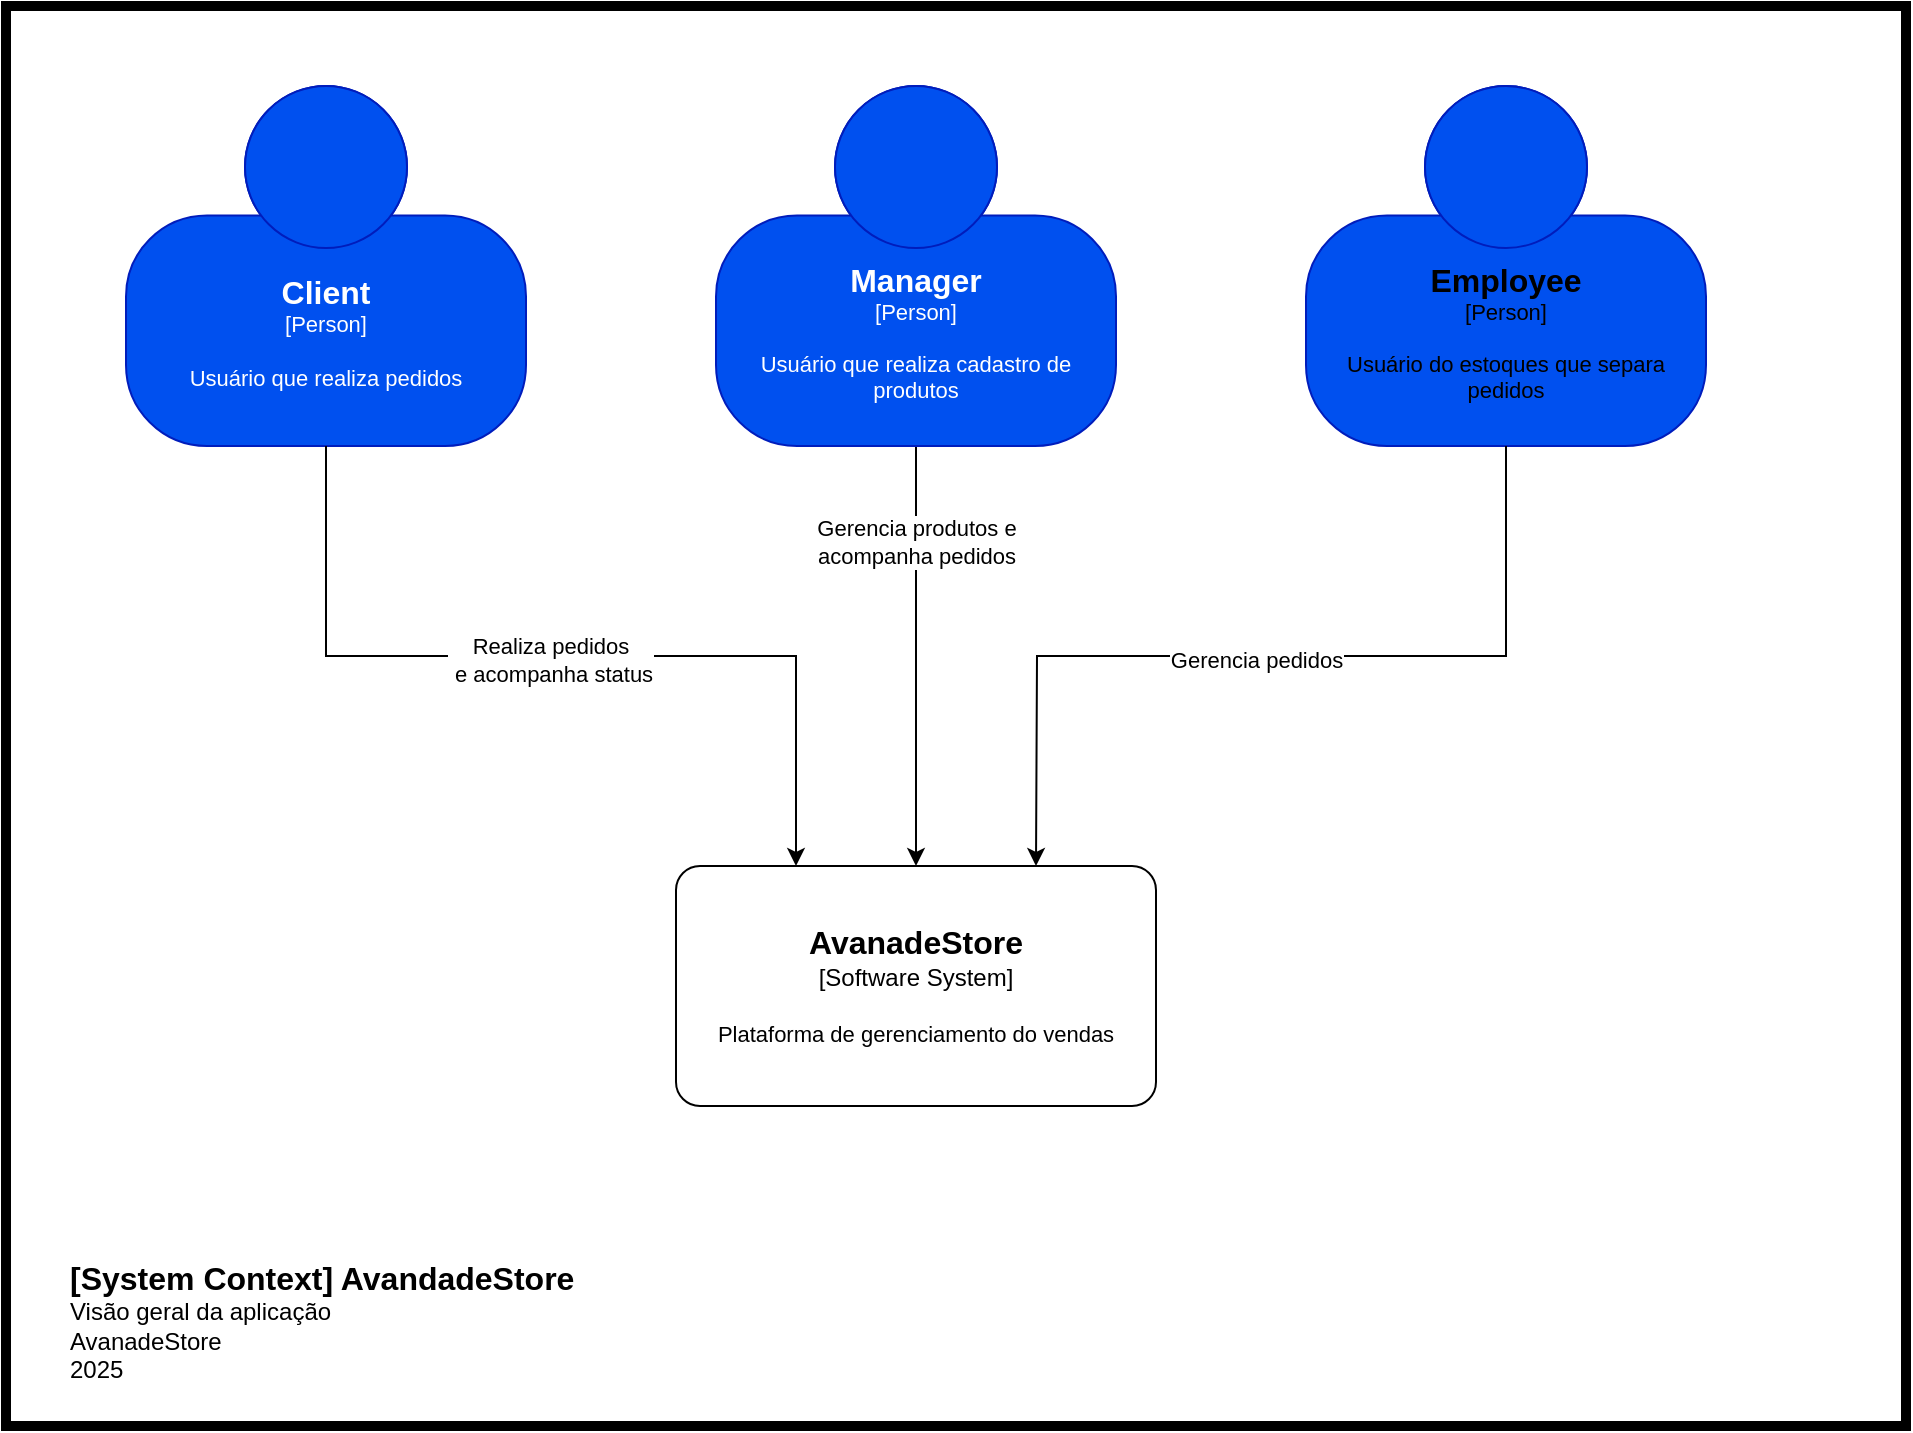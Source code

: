 <mxfile pages="4">
    <diagram id="iB8F_L2St-KWOF9tc5YS" name="System Context">
        <mxGraphModel dx="676" dy="538" grid="1" gridSize="10" guides="1" tooltips="1" connect="1" arrows="1" fold="1" page="1" pageScale="1" pageWidth="827" pageHeight="1169" math="0" shadow="0">
            <root>
                <mxCell id="0"/>
                <mxCell id="1" parent="0"/>
                <mxCell id="apG_zi67EPEn-cdvXdr8-2" value="" style="rounded=0;whiteSpace=wrap;html=1;fillColor=none;strokeWidth=5;" parent="1" vertex="1">
                    <mxGeometry x="300" y="70" width="950" height="710" as="geometry"/>
                </mxCell>
                <object placeholders="1" c4Name="Client" c4Type="Person" c4Description="Usuário que realiza pedidos" label="&lt;font style=&quot;font-size: 16px&quot;&gt;&lt;b&gt;%c4Name%&lt;/b&gt;&lt;/font&gt;&lt;div&gt;[%c4Type%]&lt;/div&gt;&lt;br&gt;&lt;div&gt;&lt;font style=&quot;font-size: 11px&quot;&gt;&lt;font&gt;%c4Description%&lt;/font&gt;&lt;/font&gt;&lt;/div&gt;" id="KuvLuvP5uZfqEInj7q4i-1">
                    <mxCell style="html=1;fontSize=11;dashed=0;whiteSpace=wrap;fillColor=light-dark(#0050EF,#003366);strokeColor=#001DBC;fontColor=light-dark(#FFFFFF,#FFFFFF);shape=mxgraph.c4.person2;align=center;metaEdit=1;points=[[0.5,0,0],[1,0.5,0],[1,0.75,0],[0.75,1,0],[0.5,1,0],[0.25,1,0],[0,0.75,0],[0,0.5,0]];resizable=0;labelBackgroundColor=none;" parent="1" vertex="1">
                        <mxGeometry x="360" y="110" width="200" height="180" as="geometry"/>
                    </mxCell>
                </object>
                <mxCell id="-VTCyMihhMrypPGZGfBC-2" style="edgeStyle=orthogonalEdgeStyle;rounded=0;orthogonalLoop=1;jettySize=auto;html=1;" parent="1" source="KuvLuvP5uZfqEInj7q4i-2" target="KuvLuvP5uZfqEInj7q4i-4" edge="1">
                    <mxGeometry relative="1" as="geometry"/>
                </mxCell>
                <mxCell id="WMDBUiMHgh4Qdca9yJsu-1" value="Gerencia produtos e&lt;div&gt;acompanha pedidos&lt;/div&gt;" style="edgeLabel;html=1;align=center;verticalAlign=middle;resizable=0;points=[];" parent="-VTCyMihhMrypPGZGfBC-2" vertex="1" connectable="0">
                    <mxGeometry x="-0.549" relative="1" as="geometry">
                        <mxPoint as="offset"/>
                    </mxGeometry>
                </mxCell>
                <object placeholders="1" c4Name="Manager" c4Type="Person" c4Description="Usuário que realiza cadastro de produtos" label="&lt;font style=&quot;font-size: 16px&quot;&gt;&lt;b&gt;%c4Name%&lt;/b&gt;&lt;/font&gt;&lt;div&gt;[%c4Type%]&lt;/div&gt;&lt;br&gt;&lt;div&gt;&lt;font style=&quot;font-size: 11px&quot;&gt;&lt;font&gt;%c4Description%&lt;/font&gt;&lt;/font&gt;&lt;/div&gt;" id="KuvLuvP5uZfqEInj7q4i-2">
                    <mxCell style="html=1;fontSize=11;dashed=0;whiteSpace=wrap;fillColor=light-dark(#0050EF,#003366);strokeColor=#001DBC;fontColor=light-dark(#FFFFFF,#FFFFFF);shape=mxgraph.c4.person2;align=center;metaEdit=1;points=[[0.5,0,0],[1,0.5,0],[1,0.75,0],[0.75,1,0],[0.5,1,0],[0.25,1,0],[0,0.75,0],[0,0.5,0]];resizable=0;labelBackgroundColor=none;" parent="1" vertex="1">
                        <mxGeometry x="655" y="110" width="200" height="180" as="geometry"/>
                    </mxCell>
                </object>
                <object placeholders="1" c4Name="Employee" c4Type="Person" c4Description="Usuário do estoques que separa pedidos " label="&lt;font style=&quot;font-size: 16px&quot;&gt;&lt;b&gt;%c4Name%&lt;/b&gt;&lt;/font&gt;&lt;div&gt;[%c4Type%]&lt;/div&gt;&lt;br&gt;&lt;div&gt;&lt;font style=&quot;font-size: 11px&quot;&gt;&lt;font&gt;%c4Description%&lt;/font&gt;&lt;/font&gt;&lt;/div&gt;" id="KuvLuvP5uZfqEInj7q4i-3">
                    <mxCell style="html=1;fontSize=11;dashed=0;whiteSpace=wrap;fillColor=light-dark(#0050EF,#003366);strokeColor=#001DBC;fontColor=default;shape=mxgraph.c4.person2;align=center;metaEdit=1;points=[[0.5,0,0],[1,0.5,0],[1,0.75,0],[0.75,1,0],[0.5,1,0],[0.25,1,0],[0,0.75,0],[0,0.5,0]];resizable=0;labelBackgroundColor=none;" parent="1" vertex="1">
                        <mxGeometry x="950" y="110" width="200" height="180" as="geometry"/>
                    </mxCell>
                </object>
                <object placeholders="1" c4Name="AvanadeStore" c4Type="Software System" c4Description="Plataforma de gerenciamento do vendas" label="&lt;font style=&quot;font-size: 16px&quot;&gt;&lt;b&gt;%c4Name%&lt;/b&gt;&lt;/font&gt;&lt;div&gt;[%c4Type%]&lt;/div&gt;&lt;br&gt;&lt;div&gt;&lt;font style=&quot;font-size: 11px&quot;&gt;&lt;font&gt;%c4Description%&lt;/font&gt;&lt;/font&gt;&lt;/div&gt;" id="KuvLuvP5uZfqEInj7q4i-4">
                    <mxCell style="rounded=1;whiteSpace=wrap;html=1;labelBackgroundColor=none;fillColor=light-dark(#FFFFFF,#007FFF);align=center;arcSize=10;strokeColor=default;metaEdit=1;resizable=0;points=[[0.25,0,0],[0.5,0,0],[0.75,0,0],[1,0.25,0],[1,0.5,0],[1,0.75,0],[0.75,1,0],[0.5,1,0],[0.25,1,0],[0,0.75,0],[0,0.5,0],[0,0.25,0]];fontColor=default;" parent="1" vertex="1">
                        <mxGeometry x="635" y="500" width="240" height="120" as="geometry"/>
                    </mxCell>
                </object>
                <object placeholders="1" c4Name="[System Context] AvandadeStore" c4Type="ContainerScopeBoundary" c4Description="Visão geral da aplicação&#10;AvanadeStore&#10;2025" label="&lt;font style=&quot;font-size: 16px&quot;&gt;&lt;b&gt;&lt;div style=&quot;text-align: left&quot;&gt;%c4Name%&lt;/div&gt;&lt;/b&gt;&lt;/font&gt;&lt;div style=&quot;text-align: left&quot;&gt;%c4Description%&lt;/div&gt;" id="yjux4Qy4ZlOomBLGi9Kp-2">
                    <mxCell style="text;html=1;strokeColor=none;fillColor=none;align=left;verticalAlign=top;whiteSpace=wrap;rounded=0;metaEdit=1;allowArrows=0;resizable=1;rotatable=0;connectable=0;recursiveResize=0;expand=0;pointerEvents=0;points=[[0.25,0,0],[0.5,0,0],[0.75,0,0],[1,0.25,0],[1,0.5,0],[1,0.75,0],[0.75,1,0],[0.5,1,0],[0.25,1,0],[0,0.75,0],[0,0.5,0],[0,0.25,0]];" parent="1" vertex="1">
                        <mxGeometry x="330" y="690" width="260" height="40" as="geometry"/>
                    </mxCell>
                </object>
                <mxCell id="-VTCyMihhMrypPGZGfBC-1" style="edgeStyle=orthogonalEdgeStyle;rounded=0;orthogonalLoop=1;jettySize=auto;html=1;entryX=0.25;entryY=0;entryDx=0;entryDy=0;entryPerimeter=0;exitX=0.5;exitY=1;exitDx=0;exitDy=0;exitPerimeter=0;" parent="1" source="KuvLuvP5uZfqEInj7q4i-1" target="KuvLuvP5uZfqEInj7q4i-4" edge="1">
                    <mxGeometry relative="1" as="geometry"/>
                </mxCell>
                <mxCell id="ZH335A6-mKjis6bkhfa6-1" value="Realiza pedidos&lt;div&gt;&amp;nbsp;e acompanha status&lt;/div&gt;" style="edgeLabel;html=1;align=center;verticalAlign=middle;resizable=0;points=[];" parent="-VTCyMihhMrypPGZGfBC-1" vertex="1" connectable="0">
                    <mxGeometry x="-0.028" y="-2" relative="1" as="geometry">
                        <mxPoint as="offset"/>
                    </mxGeometry>
                </mxCell>
                <mxCell id="-VTCyMihhMrypPGZGfBC-3" style="edgeStyle=orthogonalEdgeStyle;rounded=0;orthogonalLoop=1;jettySize=auto;html=1;exitX=0.5;exitY=1;exitDx=0;exitDy=0;exitPerimeter=0;" parent="1" source="KuvLuvP5uZfqEInj7q4i-3" edge="1">
                    <mxGeometry relative="1" as="geometry">
                        <mxPoint x="950" y="285" as="sourcePoint"/>
                        <mxPoint x="815" y="500" as="targetPoint"/>
                    </mxGeometry>
                </mxCell>
                <mxCell id="apG_zi67EPEn-cdvXdr8-1" value="Gerencia pedidos" style="edgeLabel;html=1;align=center;verticalAlign=middle;resizable=0;points=[];" parent="-VTCyMihhMrypPGZGfBC-3" vertex="1" connectable="0">
                    <mxGeometry x="0.034" y="2" relative="1" as="geometry">
                        <mxPoint as="offset"/>
                    </mxGeometry>
                </mxCell>
            </root>
        </mxGraphModel>
    </diagram>
    <diagram name="Containers" id="lOzkiFsFLhoU_XnJtFoY">
        <mxGraphModel dx="783" dy="2820" grid="1" gridSize="10" guides="1" tooltips="1" connect="1" arrows="1" fold="1" page="1" pageScale="1" pageWidth="1654" pageHeight="2336" math="0" shadow="0">
            <root>
                <mxCell id="0"/>
                <mxCell id="1" parent="0"/>
                <mxCell id="YksOV0gF3LN-m6YiR59G-38" value="" style="rounded=0;whiteSpace=wrap;html=1;fillColor=none;strokeWidth=5;" parent="1" vertex="1">
                    <mxGeometry x="60" width="1570" height="1180" as="geometry"/>
                </mxCell>
                <object placeholders="1" c4Name="Client" c4Type="Person" c4Description="Usuário que realiza pedidos" label="&lt;font style=&quot;font-size: 16px&quot;&gt;&lt;b&gt;%c4Name%&lt;/b&gt;&lt;/font&gt;&lt;div&gt;[%c4Type%]&lt;/div&gt;&lt;br&gt;&lt;div&gt;&lt;font style=&quot;font-size: 11px&quot;&gt;&lt;font&gt;%c4Description%&lt;/font&gt;&lt;/font&gt;&lt;/div&gt;" id="YksOV0gF3LN-m6YiR59G-1">
                    <mxCell style="html=1;fontSize=11;dashed=0;whiteSpace=wrap;fillColor=light-dark(#0050EF,#003366);strokeColor=#001DBC;fontColor=light-dark(#FFFFFF,#FFFFFF);shape=mxgraph.c4.person2;align=center;metaEdit=1;points=[[0.5,0,0],[1,0.5,0],[1,0.75,0],[0.75,1,0],[0.5,1,0],[0.25,1,0],[0,0.75,0],[0,0.5,0]];resizable=0;labelBackgroundColor=none;" parent="1" vertex="1">
                        <mxGeometry x="285" y="10" width="200" height="180" as="geometry"/>
                    </mxCell>
                </object>
                <mxCell id="YksOV0gF3LN-m6YiR59G-16" style="edgeStyle=orthogonalEdgeStyle;rounded=0;orthogonalLoop=1;jettySize=auto;html=1;" parent="1" source="YksOV0gF3LN-m6YiR59G-2" target="YksOV0gF3LN-m6YiR59G-6" edge="1">
                    <mxGeometry relative="1" as="geometry"/>
                </mxCell>
                <mxCell id="YksOV0gF3LN-m6YiR59G-19" value="Gerencia produtos e&lt;div&gt;acompanha pedidos&lt;/div&gt;" style="edgeLabel;html=1;align=center;verticalAlign=middle;resizable=0;points=[];" parent="YksOV0gF3LN-m6YiR59G-16" vertex="1" connectable="0">
                    <mxGeometry x="-0.623" y="-2" relative="1" as="geometry">
                        <mxPoint x="2" y="8" as="offset"/>
                    </mxGeometry>
                </mxCell>
                <object placeholders="1" c4Name="Manager" c4Type="Person" c4Description="Usuário que realiza cadastro de produtos" label="&lt;font style=&quot;font-size: 16px&quot;&gt;&lt;b&gt;%c4Name%&lt;/b&gt;&lt;/font&gt;&lt;div&gt;[%c4Type%]&lt;/div&gt;&lt;br&gt;&lt;div&gt;&lt;font style=&quot;font-size: 11px&quot;&gt;&lt;font&gt;%c4Description%&lt;/font&gt;&lt;/font&gt;&lt;/div&gt;" id="YksOV0gF3LN-m6YiR59G-2">
                    <mxCell style="html=1;fontSize=11;dashed=0;whiteSpace=wrap;fillColor=light-dark(#0050EF,#003366);strokeColor=#001DBC;fontColor=light-dark(#FFFFFF,#FFFFFF);shape=mxgraph.c4.person2;align=center;metaEdit=1;points=[[0.5,0,0],[1,0.5,0],[1,0.75,0],[0.75,1,0],[0.5,1,0],[0.25,1,0],[0,0.75,0],[0,0.5,0]];resizable=0;labelBackgroundColor=none;" parent="1" vertex="1">
                        <mxGeometry x="580" y="10" width="200" height="180" as="geometry"/>
                    </mxCell>
                </object>
                <object placeholders="1" c4Name="Employee" c4Type="Person" c4Description="Usuário do estoques que separa pedidos " label="&lt;font style=&quot;font-size: 16px&quot;&gt;&lt;b&gt;%c4Name%&lt;/b&gt;&lt;/font&gt;&lt;div&gt;[%c4Type%]&lt;/div&gt;&lt;br&gt;&lt;div&gt;&lt;font style=&quot;font-size: 11px&quot;&gt;&lt;font&gt;%c4Description%&lt;/font&gt;&lt;/font&gt;&lt;/div&gt;" id="YksOV0gF3LN-m6YiR59G-3">
                    <mxCell style="html=1;fontSize=11;dashed=0;whiteSpace=wrap;fillColor=light-dark(#0050EF,#003366);strokeColor=#001DBC;fontColor=default;shape=mxgraph.c4.person2;align=center;metaEdit=1;points=[[0.5,0,0],[1,0.5,0],[1,0.75,0],[0.75,1,0],[0.5,1,0],[0.25,1,0],[0,0.75,0],[0,0.5,0]];resizable=0;labelBackgroundColor=none;" parent="1" vertex="1">
                        <mxGeometry x="875" y="10" width="200" height="180" as="geometry"/>
                    </mxCell>
                </object>
                <mxCell id="YksOV0gF3LN-m6YiR59G-21" style="edgeStyle=orthogonalEdgeStyle;rounded=0;orthogonalLoop=1;jettySize=auto;html=1;dashed=1;dashPattern=12 12;" parent="1" source="YksOV0gF3LN-m6YiR59G-6" target="YksOV0gF3LN-m6YiR59G-8" edge="1">
                    <mxGeometry relative="1" as="geometry"/>
                </mxCell>
                <mxCell id="YksOV0gF3LN-m6YiR59G-22" value="CRUD de usuários&lt;div&gt;Gera Token de acesso JWT&lt;/div&gt;" style="edgeLabel;html=1;align=center;verticalAlign=middle;resizable=0;points=[];" parent="YksOV0gF3LN-m6YiR59G-21" vertex="1" connectable="0">
                    <mxGeometry x="0.278" y="-2" relative="1" as="geometry">
                        <mxPoint x="113" y="-46" as="offset"/>
                    </mxGeometry>
                </mxCell>
                <mxCell id="YksOV0gF3LN-m6YiR59G-30" style="edgeStyle=orthogonalEdgeStyle;rounded=0;orthogonalLoop=1;jettySize=auto;html=1;dashed=1;dashPattern=12 12;" parent="1" source="YksOV0gF3LN-m6YiR59G-6" target="YksOV0gF3LN-m6YiR59G-10" edge="1">
                    <mxGeometry relative="1" as="geometry"/>
                </mxCell>
                <mxCell id="YksOV0gF3LN-m6YiR59G-31" style="edgeStyle=orthogonalEdgeStyle;rounded=0;orthogonalLoop=1;jettySize=auto;html=1;exitX=0.75;exitY=1;exitDx=0;exitDy=0;exitPerimeter=0;dashed=1;dashPattern=12 12;" parent="1" source="YksOV0gF3LN-m6YiR59G-6" target="YksOV0gF3LN-m6YiR59G-11" edge="1">
                    <mxGeometry relative="1" as="geometry"/>
                </mxCell>
                <object placeholders="1" c4Name="AvanadeStore.Gateway" c4Type="Container" c4Technology="Ocelot" c4Description="Ponto de entrada.&#10;Gerencia tráfego de dados." label="&lt;font style=&quot;font-size: 16px&quot;&gt;&lt;b&gt;%c4Name%&lt;/b&gt;&lt;/font&gt;&lt;div&gt;[%c4Type%: %c4Technology%]&lt;/div&gt;&lt;br&gt;&lt;div&gt;&lt;font style=&quot;font-size: 11px&quot;&gt;&lt;font&gt;%c4Description%&lt;/font&gt;&lt;/font&gt;&lt;/div&gt;" id="YksOV0gF3LN-m6YiR59G-6">
                    <mxCell style="rounded=1;whiteSpace=wrap;html=1;fontSize=11;labelBackgroundColor=none;fillColor=light-dark(#23A2D9,#006666);fontColor=default;align=center;arcSize=10;strokeColor=#0E7DAD;metaEdit=1;resizable=0;points=[[0.25,0,0],[0.5,0,0],[0.75,0,0],[1,0.25,0],[1,0.5,0],[1,0.75,0],[0.75,1,0],[0.5,1,0],[0.25,1,0],[0,0.75,0],[0,0.5,0],[0,0.25,0]];" parent="1" vertex="1">
                        <mxGeometry x="560" y="350" width="240" height="120" as="geometry"/>
                    </mxCell>
                </object>
                <object placeholders="1" c4Name="Monitoramento" c4Type="Container" c4Technology="Prometheus/ Grafana" c4Description="Monitoramento de métricas da aplicação" label="&lt;font style=&quot;font-size: 16px&quot;&gt;&lt;b&gt;%c4Name%&lt;/b&gt;&lt;/font&gt;&lt;div&gt;[%c4Type%: %c4Technology%]&lt;/div&gt;&lt;br&gt;&lt;div&gt;&lt;font style=&quot;font-size: 11px&quot;&gt;&lt;font&gt;%c4Description%&lt;/font&gt;&lt;/font&gt;&lt;/div&gt;" id="YksOV0gF3LN-m6YiR59G-7">
                    <mxCell style="rounded=1;whiteSpace=wrap;html=1;fontSize=11;labelBackgroundColor=none;fillColor=#ffe6cc;align=center;arcSize=10;strokeColor=#d79b00;metaEdit=1;resizable=0;points=[[0.25,0,0],[0.5,0,0],[0.75,0,0],[1,0.25,0],[1,0.5,0],[1,0.75,0],[0.75,1,0],[0.5,1,0],[0.25,1,0],[0,0.75,0],[0,0.5,0],[0,0.25,0]];shadow=0;" parent="1" vertex="1">
                        <mxGeometry x="1070" y="350" width="240" height="120" as="geometry"/>
                    </mxCell>
                </object>
                <object placeholders="1" c4Name="AvanadeStore.Auth" c4Type="Container" c4Technology="NET9" c4Description="Seriviço de autenticação de usuários" label="&lt;font style=&quot;font-size: 16px&quot;&gt;&lt;b&gt;%c4Name%&lt;/b&gt;&lt;/font&gt;&lt;div&gt;[%c4Type%: %c4Technology%]&lt;/div&gt;&lt;br&gt;&lt;div&gt;&lt;font style=&quot;font-size: 11px&quot;&gt;&lt;font&gt;%c4Description%&lt;/font&gt;&lt;/font&gt;&lt;/div&gt;" id="YksOV0gF3LN-m6YiR59G-8">
                    <mxCell style="rounded=1;whiteSpace=wrap;html=1;fontSize=11;labelBackgroundColor=none;fillColor=#23A2D9;fontColor=default;align=center;arcSize=10;strokeColor=#0E7DAD;metaEdit=1;resizable=0;points=[[0.25,0,0],[0.5,0,0],[0.75,0,0],[1,0.25,0],[1,0.5,0],[1,0.75,0],[0.75,1,0],[0.5,1,0],[0.25,1,0],[0,0.75,0],[0,0.5,0],[0,0.25,0]];" parent="1" vertex="1">
                        <mxGeometry x="180" y="630" width="240" height="120" as="geometry"/>
                    </mxCell>
                </object>
                <object placeholders="1" c4Name="Banco de dados Auth" c4Type="Container" c4Technology="SQL Server" c4Description="Armazena cadastro dos usuários" label="&lt;font style=&quot;font-size: 16px&quot;&gt;&lt;b&gt;%c4Name%&lt;/b&gt;&lt;/font&gt;&lt;div&gt;[%c4Type%:&amp;nbsp;%c4Technology%]&lt;/div&gt;&lt;br&gt;&lt;div&gt;&lt;font style=&quot;font-size: 11px&quot;&gt;&lt;font&gt;%c4Description%&lt;/font&gt;&lt;/font&gt;&lt;/div&gt;" id="YksOV0gF3LN-m6YiR59G-9">
                    <mxCell style="shape=cylinder3;size=15;whiteSpace=wrap;html=1;boundedLbl=1;rounded=0;labelBackgroundColor=none;fillColor=light-dark(#23A2D9,#006600);fontSize=12;fontColor=default;align=center;strokeColor=#0E7DAD;metaEdit=1;points=[[0.5,0,0],[1,0.25,0],[1,0.5,0],[1,0.75,0],[0.5,1,0],[0,0.75,0],[0,0.5,0],[0,0.25,0]];resizable=0;" parent="1" vertex="1">
                        <mxGeometry x="180" y="900" width="240" height="120" as="geometry"/>
                    </mxCell>
                </object>
                <mxCell id="YksOV0gF3LN-m6YiR59G-27" style="edgeStyle=orthogonalEdgeStyle;rounded=0;orthogonalLoop=1;jettySize=auto;html=1;" parent="1" source="YksOV0gF3LN-m6YiR59G-10" target="YksOV0gF3LN-m6YiR59G-12" edge="1">
                    <mxGeometry relative="1" as="geometry"/>
                </mxCell>
                <mxCell id="YksOV0gF3LN-m6YiR59G-28" value="CRUD de produtos" style="edgeLabel;html=1;align=center;verticalAlign=middle;resizable=0;points=[];" parent="YksOV0gF3LN-m6YiR59G-27" vertex="1" connectable="0">
                    <mxGeometry x="-0.126" y="-1" relative="1" as="geometry">
                        <mxPoint x="1" y="44" as="offset"/>
                    </mxGeometry>
                </mxCell>
                <object placeholders="1" c4Name="AvanadeStore.Inventory" c4Type="Container" c4Technology="NET9" c4Description="Serviço de controle de estoque." label="&lt;font style=&quot;font-size: 16px&quot;&gt;&lt;b&gt;%c4Name%&lt;/b&gt;&lt;/font&gt;&lt;div&gt;[%c4Type%: %c4Technology%]&lt;/div&gt;&lt;br&gt;&lt;div&gt;&lt;font style=&quot;font-size: 11px&quot;&gt;&lt;font&gt;%c4Description%&lt;/font&gt;&lt;/font&gt;&lt;/div&gt;" id="YksOV0gF3LN-m6YiR59G-10">
                    <mxCell style="rounded=1;whiteSpace=wrap;html=1;fontSize=11;labelBackgroundColor=none;fillColor=#23A2D9;fontColor=default;align=center;arcSize=10;strokeColor=#0E7DAD;metaEdit=1;resizable=0;points=[[0.25,0,0],[0.5,0,0],[0.75,0,0],[1,0.25,0],[1,0.5,0],[1,0.75,0],[0.75,1,0],[0.5,1,0],[0.25,1,0],[0,0.75,0],[0,0.5,0],[0,0.25,0]];" parent="1" vertex="1">
                        <mxGeometry x="560" y="630" width="240" height="120" as="geometry"/>
                    </mxCell>
                </object>
                <mxCell id="YksOV0gF3LN-m6YiR59G-29" value="CRUD de pedidos" style="edgeStyle=orthogonalEdgeStyle;rounded=0;orthogonalLoop=1;jettySize=auto;html=1;" parent="1" source="YksOV0gF3LN-m6YiR59G-11" target="YksOV0gF3LN-m6YiR59G-13" edge="1">
                    <mxGeometry x="0.467" relative="1" as="geometry">
                        <mxPoint as="offset"/>
                    </mxGeometry>
                </mxCell>
                <object placeholders="1" c4Name="AvanadeStore.Sales" c4Type="Container" c4Technology="NET9" c4Description="Serviço de gerenciamento de vendas" label="&lt;font style=&quot;font-size: 16px&quot;&gt;&lt;b&gt;%c4Name%&lt;/b&gt;&lt;/font&gt;&lt;div&gt;[%c4Type%: %c4Technology%]&lt;/div&gt;&lt;br&gt;&lt;div&gt;&lt;font style=&quot;font-size: 11px&quot;&gt;&lt;font&gt;%c4Description%&lt;/font&gt;&lt;/font&gt;&lt;/div&gt;" id="YksOV0gF3LN-m6YiR59G-11">
                    <mxCell style="rounded=1;whiteSpace=wrap;html=1;fontSize=11;labelBackgroundColor=none;fillColor=#23A2D9;fontColor=default;align=center;arcSize=10;strokeColor=#0E7DAD;metaEdit=1;resizable=0;points=[[0.25,0,0],[0.5,0,0],[0.75,0,0],[1,0.25,0],[1,0.5,0],[1,0.75,0],[0.75,1,0],[0.5,1,0],[0.25,1,0],[0,0.75,0],[0,0.5,0],[0,0.25,0]];" parent="1" vertex="1">
                        <mxGeometry x="1240" y="630" width="240" height="120" as="geometry"/>
                    </mxCell>
                </object>
                <object placeholders="1" c4Name="Banco de dados Inventory" c4Type="Container" c4Technology="SQL Server" c4Description="Armazena produtos cadastrados" label="&lt;font style=&quot;font-size: 16px&quot;&gt;&lt;b&gt;%c4Name%&lt;/b&gt;&lt;/font&gt;&lt;div&gt;[%c4Type%:&amp;nbsp;%c4Technology%]&lt;/div&gt;&lt;br&gt;&lt;div&gt;&lt;font style=&quot;font-size: 11px&quot;&gt;&lt;font&gt;%c4Description%&lt;/font&gt;&lt;/font&gt;&lt;/div&gt;" id="YksOV0gF3LN-m6YiR59G-12">
                    <mxCell style="shape=cylinder3;size=15;whiteSpace=wrap;html=1;boundedLbl=1;rounded=0;labelBackgroundColor=none;fillColor=light-dark(#23A2D9,#006600);fontSize=12;fontColor=default;align=center;strokeColor=#0E7DAD;metaEdit=1;points=[[0.5,0,0],[1,0.25,0],[1,0.5,0],[1,0.75,0],[0.5,1,0],[0,0.75,0],[0,0.5,0],[0,0.25,0]];resizable=0;" parent="1" vertex="1">
                        <mxGeometry x="560" y="900" width="240" height="120" as="geometry"/>
                    </mxCell>
                </object>
                <object placeholders="1" c4Name="Banco de dados Sales" c4Type="Container" c4Technology="SQL Server" c4Description="Armazena dados dos pedidos" label="&lt;font style=&quot;font-size: 16px&quot;&gt;&lt;b&gt;%c4Name%&lt;/b&gt;&lt;/font&gt;&lt;div&gt;[%c4Type%:&amp;nbsp;%c4Technology%]&lt;/div&gt;&lt;br&gt;&lt;div&gt;&lt;font style=&quot;font-size: 11px&quot;&gt;&lt;font&gt;%c4Description%&lt;/font&gt;&lt;/font&gt;&lt;/div&gt;" id="YksOV0gF3LN-m6YiR59G-13">
                    <mxCell style="shape=cylinder3;size=15;whiteSpace=wrap;html=1;boundedLbl=1;rounded=0;labelBackgroundColor=none;fillColor=light-dark(#23A2D9,#006600);fontSize=12;fontColor=default;align=center;strokeColor=#0E7DAD;metaEdit=1;points=[[0.5,0,0],[1,0.25,0],[1,0.5,0],[1,0.75,0],[0.5,1,0],[0,0.75,0],[0,0.5,0],[0,0.25,0]];resizable=0;" parent="1" vertex="1">
                        <mxGeometry x="1240" y="900" width="240" height="120" as="geometry"/>
                    </mxCell>
                </object>
                <object placeholders="1" c4Name="RabbitMQ" c4Type="Container" c4Technology="RabbitMQ" c4Description="Realiza a orquestração das mensagens de gerenciamento estoque entre os microsserviços" label="&lt;font style=&quot;font-size: 16px&quot;&gt;&lt;b&gt;%c4Name%&lt;/b&gt;&lt;/font&gt;&lt;div&gt;[%c4Type%:&amp;nbsp;%c4Technology%]&lt;/div&gt;&lt;br&gt;&lt;div&gt;&lt;font style=&quot;font-size: 11px&quot;&gt;&lt;font color=&quot;#E6E6E6&quot;&gt;%c4Description%&lt;/font&gt;&lt;/div&gt;" id="YksOV0gF3LN-m6YiR59G-14">
                    <mxCell style="shape=cylinder3;size=15;direction=south;whiteSpace=wrap;html=1;boundedLbl=1;rounded=0;labelBackgroundColor=none;fillColor=light-dark(#23A2D9,#FFFF99);fontSize=12;fontColor=#ffffff;align=center;strokeColor=none;metaEdit=1;points=[[0.5,0,0],[1,0.25,0],[1,0.5,0],[1,0.75,0],[0.5,1,0],[0,0.75,0],[0,0.5,0],[0,0.25,0]];resizable=0;" parent="1" vertex="1">
                        <mxGeometry x="920" y="820" width="240" height="120" as="geometry"/>
                    </mxCell>
                </object>
                <mxCell id="YksOV0gF3LN-m6YiR59G-15" style="edgeStyle=orthogonalEdgeStyle;rounded=0;orthogonalLoop=1;jettySize=auto;html=1;entryX=0.25;entryY=0;entryDx=0;entryDy=0;entryPerimeter=0;exitX=0.5;exitY=1;exitDx=0;exitDy=0;exitPerimeter=0;" parent="1" source="YksOV0gF3LN-m6YiR59G-1" target="YksOV0gF3LN-m6YiR59G-6" edge="1">
                    <mxGeometry relative="1" as="geometry"/>
                </mxCell>
                <mxCell id="YksOV0gF3LN-m6YiR59G-18" value="Realiza pedidos&lt;div&gt;&amp;nbsp;e acompanha status&lt;/div&gt;" style="edgeLabel;html=1;align=center;verticalAlign=middle;resizable=0;points=[];" parent="YksOV0gF3LN-m6YiR59G-15" vertex="1" connectable="0">
                    <mxGeometry x="-0.04" y="2" relative="1" as="geometry">
                        <mxPoint x="-108" y="-48" as="offset"/>
                    </mxGeometry>
                </mxCell>
                <mxCell id="YksOV0gF3LN-m6YiR59G-17" style="edgeStyle=orthogonalEdgeStyle;rounded=0;orthogonalLoop=1;jettySize=auto;html=1;entryX=0.75;entryY=0;entryDx=0;entryDy=0;entryPerimeter=0;exitX=0.5;exitY=1;exitDx=0;exitDy=0;exitPerimeter=0;" parent="1" source="YksOV0gF3LN-m6YiR59G-3" target="YksOV0gF3LN-m6YiR59G-6" edge="1">
                    <mxGeometry relative="1" as="geometry"/>
                </mxCell>
                <mxCell id="YksOV0gF3LN-m6YiR59G-20" value="Gerencia pedidos" style="edgeLabel;html=1;align=center;verticalAlign=middle;resizable=0;points=[];" parent="YksOV0gF3LN-m6YiR59G-17" vertex="1" connectable="0">
                    <mxGeometry x="-0.694" y="2" relative="1" as="geometry">
                        <mxPoint x="-2" y="-20" as="offset"/>
                    </mxGeometry>
                </mxCell>
                <mxCell id="YksOV0gF3LN-m6YiR59G-23" style="edgeStyle=orthogonalEdgeStyle;rounded=0;orthogonalLoop=1;jettySize=auto;html=1;entryX=0.5;entryY=0;entryDx=0;entryDy=0;entryPerimeter=0;" parent="1" source="YksOV0gF3LN-m6YiR59G-8" target="YksOV0gF3LN-m6YiR59G-9" edge="1">
                    <mxGeometry relative="1" as="geometry"/>
                </mxCell>
                <mxCell id="YksOV0gF3LN-m6YiR59G-24" value="CRUD de usuários" style="edgeLabel;html=1;align=center;verticalAlign=middle;resizable=0;points=[];" parent="YksOV0gF3LN-m6YiR59G-23" vertex="1" connectable="0">
                    <mxGeometry x="-0.005" y="-2" relative="1" as="geometry">
                        <mxPoint x="2" y="36" as="offset"/>
                    </mxGeometry>
                </mxCell>
                <mxCell id="YksOV0gF3LN-m6YiR59G-25" style="edgeStyle=orthogonalEdgeStyle;rounded=0;orthogonalLoop=1;jettySize=auto;html=1;entryX=1;entryY=0.5;entryDx=0;entryDy=0;entryPerimeter=0;exitX=0;exitY=0.5;exitDx=0;exitDy=0;exitPerimeter=0;" parent="1" source="YksOV0gF3LN-m6YiR59G-7" target="YksOV0gF3LN-m6YiR59G-6" edge="1">
                    <mxGeometry relative="1" as="geometry">
                        <Array as="points">
                            <mxPoint x="1060" y="410"/>
                            <mxPoint x="1060" y="410"/>
                        </Array>
                    </mxGeometry>
                </mxCell>
                <mxCell id="YksOV0gF3LN-m6YiR59G-26" value="Consulta métricas&lt;div&gt;da aplicação&lt;/div&gt;" style="edgeLabel;html=1;align=center;verticalAlign=middle;resizable=0;points=[];" parent="YksOV0gF3LN-m6YiR59G-25" vertex="1" connectable="0">
                    <mxGeometry x="-0.222" y="3" relative="1" as="geometry">
                        <mxPoint x="-15" y="-3" as="offset"/>
                    </mxGeometry>
                </mxCell>
                <object placeholders="1" c4Name="System name" c4Type="SystemScopeBoundary" c4Application="AvanadeStore" label="&lt;font style=&quot;font-size: 16px&quot;&gt;&lt;b&gt;&lt;div style=&quot;text-align: left&quot;&gt;%c4Name%&lt;/div&gt;&lt;/b&gt;&lt;/font&gt;&lt;div style=&quot;text-align: left&quot;&gt;[%c4Application%]&lt;/div&gt;" id="YksOV0gF3LN-m6YiR59G-32">
                    <mxCell style="rounded=1;fontSize=11;whiteSpace=wrap;html=1;dashed=1;arcSize=20;fillColor=none;strokeColor=#666666;fontColor=#333333;labelBackgroundColor=none;align=left;verticalAlign=bottom;labelBorderColor=none;spacingTop=0;spacing=10;dashPattern=8 4;metaEdit=1;rotatable=0;perimeter=rectanglePerimeter;noLabel=0;labelPadding=0;allowArrows=0;connectable=0;expand=0;recursiveResize=0;editable=1;pointerEvents=0;absoluteArcSize=1;points=[[0.25,0,0],[0.5,0,0],[0.75,0,0],[1,0.25,0],[1,0.5,0],[1,0.75,0],[0.75,1,0],[0.5,1,0],[0.25,1,0],[0,0.75,0],[0,0.5,0],[0,0.25,0]];" parent="1" vertex="1">
                        <mxGeometry x="130" y="320" width="1450" height="760" as="geometry"/>
                    </mxCell>
                </object>
                <object placeholders="1" c4Name="[Containers] AvanadeStore" c4Type="ContainerDiagramTitle" c4Description="Visão de containers da aplicação&#10;AvanadeStore&#10;2025" label="&lt;font style=&quot;font-size: 16px&quot;&gt;&lt;b&gt;&lt;div style=&quot;text-align: left&quot;&gt;%c4Name%&lt;/div&gt;&lt;/b&gt;&lt;/font&gt;&lt;div style=&quot;text-align: left&quot;&gt;%c4Description%&lt;/div&gt;" id="YksOV0gF3LN-m6YiR59G-35">
                    <mxCell style="text;html=1;strokeColor=none;fillColor=none;align=left;verticalAlign=top;whiteSpace=wrap;rounded=0;metaEdit=1;allowArrows=0;resizable=1;rotatable=0;connectable=0;recursiveResize=0;expand=0;pointerEvents=0;points=[[0.25,0,0],[0.5,0,0],[0.75,0,0],[1,0.25,0],[1,0.5,0],[1,0.75,0],[0.75,1,0],[0.5,1,0],[0.25,1,0],[0,0.75,0],[0,0.5,0],[0,0.25,0]];" parent="1" vertex="1">
                        <mxGeometry x="70" y="1100" width="260" height="40" as="geometry"/>
                    </mxCell>
                </object>
                <mxCell id="uLfXIMFhi3PMgKv0y5K0-1" style="edgeStyle=orthogonalEdgeStyle;rounded=0;orthogonalLoop=1;jettySize=auto;html=1;entryX=0;entryY=0.75;entryDx=0;entryDy=0;entryPerimeter=0;" parent="1" source="YksOV0gF3LN-m6YiR59G-10" target="YksOV0gF3LN-m6YiR59G-14" edge="1">
                    <mxGeometry relative="1" as="geometry"/>
                </mxCell>
                <mxCell id="uLfXIMFhi3PMgKv0y5K0-7" value="[Publish]&lt;div&gt;atualizar-status-pedido&lt;/div&gt;" style="edgeLabel;html=1;align=left;verticalAlign=middle;resizable=0;points=[];" parent="uLfXIMFhi3PMgKv0y5K0-1" vertex="1" connectable="0">
                    <mxGeometry x="0.309" y="-2" relative="1" as="geometry">
                        <mxPoint x="-138" y="-23" as="offset"/>
                    </mxGeometry>
                </mxCell>
                <mxCell id="uLfXIMFhi3PMgKv0y5K0-2" style="edgeStyle=orthogonalEdgeStyle;rounded=0;orthogonalLoop=1;jettySize=auto;html=1;entryX=0;entryY=0.25;entryDx=0;entryDy=0;entryPerimeter=0;" parent="1" source="YksOV0gF3LN-m6YiR59G-11" target="YksOV0gF3LN-m6YiR59G-14" edge="1">
                    <mxGeometry relative="1" as="geometry"/>
                </mxCell>
                <mxCell id="uLfXIMFhi3PMgKv0y5K0-3" value="[Publish]&lt;div&gt;validar-estoque&lt;div&gt;&lt;br&gt;&lt;div&gt;&lt;span style=&quot;background-color: light-dark(#ffffff, var(--ge-dark-color, #121212)); color: light-dark(rgb(0, 0, 0), rgb(255, 255, 255));&quot;&gt;[Publish]&lt;/span&gt;&amp;nbsp;&lt;/div&gt;&lt;div&gt;cancelar-pedido&lt;/div&gt;&lt;/div&gt;&lt;/div&gt;" style="edgeLabel;html=1;align=left;verticalAlign=middle;resizable=0;points=[];" parent="uLfXIMFhi3PMgKv0y5K0-2" vertex="1" connectable="0">
                    <mxGeometry x="0.097" y="-1" relative="1" as="geometry">
                        <mxPoint x="-29" y="42" as="offset"/>
                    </mxGeometry>
                </mxCell>
                <mxCell id="uLfXIMFhi3PMgKv0y5K0-4" style="edgeStyle=orthogonalEdgeStyle;rounded=0;orthogonalLoop=1;jettySize=auto;html=1;entryX=0.25;entryY=1;entryDx=0;entryDy=0;entryPerimeter=0;" parent="1" source="YksOV0gF3LN-m6YiR59G-14" target="YksOV0gF3LN-m6YiR59G-11" edge="1">
                    <mxGeometry relative="1" as="geometry">
                        <Array as="points">
                            <mxPoint x="1210" y="840"/>
                            <mxPoint x="1210" y="790"/>
                            <mxPoint x="1300" y="790"/>
                        </Array>
                    </mxGeometry>
                </mxCell>
                <mxCell id="uLfXIMFhi3PMgKv0y5K0-6" value="[Consume]&lt;div&gt;atualizar-status-pedido&lt;/div&gt;" style="edgeLabel;html=1;align=left;verticalAlign=middle;resizable=0;points=[];" parent="uLfXIMFhi3PMgKv0y5K0-4" vertex="1" connectable="0">
                    <mxGeometry x="-0.323" relative="1" as="geometry">
                        <mxPoint x="-30" y="-2" as="offset"/>
                    </mxGeometry>
                </mxCell>
                <mxCell id="uLfXIMFhi3PMgKv0y5K0-5" style="edgeStyle=orthogonalEdgeStyle;rounded=0;orthogonalLoop=1;jettySize=auto;html=1;entryX=0.75;entryY=1;entryDx=0;entryDy=0;entryPerimeter=0;" parent="1" source="YksOV0gF3LN-m6YiR59G-14" target="YksOV0gF3LN-m6YiR59G-10" edge="1">
                    <mxGeometry relative="1" as="geometry">
                        <Array as="points">
                            <mxPoint x="740" y="840"/>
                        </Array>
                    </mxGeometry>
                </mxCell>
                <mxCell id="uLfXIMFhi3PMgKv0y5K0-8" value="&lt;div style=&quot;&quot;&gt;&lt;span style=&quot;background-color: light-dark(#ffffff, var(--ge-dark-color, #121212)); color: light-dark(rgb(0, 0, 0), rgb(255, 255, 255));&quot;&gt;[Consume]&amp;nbsp;&lt;/span&gt;&lt;/div&gt;&lt;div&gt;&lt;div style=&quot;&quot;&gt;&lt;span style=&quot;background-color: light-dark(#ffffff, var(--ge-dark-color, #121212)); color: light-dark(rgb(0, 0, 0), rgb(255, 255, 255));&quot;&gt;validar-estoque&lt;/span&gt;&lt;/div&gt;&lt;div style=&quot;&quot;&gt;&lt;span style=&quot;background-color: light-dark(#ffffff, var(--ge-dark-color, #121212)); color: light-dark(rgb(0, 0, 0), rgb(255, 255, 255));&quot;&gt;&lt;br&gt;&lt;/span&gt;&lt;/div&gt;&lt;div style=&quot;&quot;&gt;&lt;span style=&quot;color: light-dark(rgb(0, 0, 0), rgb(255, 255, 255));&quot;&gt;[Consume]&lt;/span&gt;&amp;nbsp;&lt;/div&gt;&lt;div style=&quot;&quot;&gt;cancelar-pedido&lt;/div&gt;&lt;/div&gt;" style="edgeLabel;html=1;align=left;verticalAlign=middle;resizable=0;points=[];" parent="uLfXIMFhi3PMgKv0y5K0-5" vertex="1" connectable="0">
                    <mxGeometry x="-0.146" y="-2" relative="1" as="geometry">
                        <mxPoint x="-15" as="offset"/>
                    </mxGeometry>
                </mxCell>
            </root>
        </mxGraphModel>
    </diagram>
    <diagram id="qC434qGbWfgoykqWZq4j" name="Fluxo-pedido">
        <mxGraphModel dx="783" dy="484" grid="1" gridSize="10" guides="1" tooltips="1" connect="1" arrows="1" fold="1" page="1" pageScale="1" pageWidth="1654" pageHeight="2336" math="0" shadow="0">
            <root>
                <mxCell id="0"/>
                <mxCell id="1" parent="0"/>
                <mxCell id="ZnArlOAVoOyFOqRgvzij-1" value="" style="rounded=0;whiteSpace=wrap;html=1;fillColor=none;" parent="1" vertex="1">
                    <mxGeometry x="180" y="70" width="730" height="250" as="geometry"/>
                </mxCell>
                <mxCell id="ZnArlOAVoOyFOqRgvzij-2" style="edgeStyle=orthogonalEdgeStyle;rounded=0;orthogonalLoop=1;jettySize=auto;html=1;" parent="1" source="ZnArlOAVoOyFOqRgvzij-3" target="ZnArlOAVoOyFOqRgvzij-6" edge="1">
                    <mxGeometry relative="1" as="geometry"/>
                </mxCell>
                <mxCell id="iv4ynPuQOGyRrMAF7wSP-1" style="edgeStyle=orthogonalEdgeStyle;rounded=0;orthogonalLoop=1;jettySize=auto;html=1;" parent="1" source="ZnArlOAVoOyFOqRgvzij-3" target="ZnArlOAVoOyFOqRgvzij-7" edge="1">
                    <mxGeometry relative="1" as="geometry">
                        <Array as="points">
                            <mxPoint x="340" y="175"/>
                            <mxPoint x="340" y="245"/>
                        </Array>
                    </mxGeometry>
                </mxCell>
                <mxCell id="ZnArlOAVoOyFOqRgvzij-3" value="Created" style="rounded=1;whiteSpace=wrap;html=1;fillColor=#f5f5f5;strokeColor=#666666;gradientColor=#b3b3b3;" parent="1" vertex="1">
                    <mxGeometry x="200" y="160" width="120" height="30" as="geometry"/>
                </mxCell>
                <mxCell id="ZnArlOAVoOyFOqRgvzij-4" style="edgeStyle=orthogonalEdgeStyle;rounded=0;orthogonalLoop=1;jettySize=auto;html=1;" parent="1" source="ZnArlOAVoOyFOqRgvzij-6" target="ZnArlOAVoOyFOqRgvzij-10" edge="1">
                    <mxGeometry relative="1" as="geometry"/>
                </mxCell>
                <mxCell id="iv4ynPuQOGyRrMAF7wSP-2" style="edgeStyle=orthogonalEdgeStyle;rounded=0;orthogonalLoop=1;jettySize=auto;html=1;" parent="1" source="ZnArlOAVoOyFOqRgvzij-6" target="ZnArlOAVoOyFOqRgvzij-11" edge="1">
                    <mxGeometry relative="1" as="geometry">
                        <Array as="points">
                            <mxPoint x="520" y="175"/>
                            <mxPoint x="520" y="245"/>
                        </Array>
                    </mxGeometry>
                </mxCell>
                <mxCell id="ZnArlOAVoOyFOqRgvzij-6" value="Confirmed" style="rounded=1;whiteSpace=wrap;html=1;fillColor=#dae8fc;strokeColor=#6c8ebf;gradientColor=#7ea6e0;" parent="1" vertex="1">
                    <mxGeometry x="385" y="160" width="120" height="30" as="geometry"/>
                </mxCell>
                <mxCell id="ZnArlOAVoOyFOqRgvzij-7" value="Rejected&lt;div&gt;&lt;font style=&quot;font-size: 8px;&quot;&gt;(Falta de estoque)&lt;/font&gt;&lt;/div&gt;" style="rounded=1;whiteSpace=wrap;html=1;fillColor=#f8cecc;strokeColor=#b85450;gradientColor=#ea6b66;" parent="1" vertex="1">
                    <mxGeometry x="385" y="230" width="120" height="30" as="geometry"/>
                </mxCell>
                <mxCell id="ZnArlOAVoOyFOqRgvzij-8" style="edgeStyle=orthogonalEdgeStyle;rounded=0;orthogonalLoop=1;jettySize=auto;html=1;" parent="1" source="ZnArlOAVoOyFOqRgvzij-10" target="ZnArlOAVoOyFOqRgvzij-12" edge="1">
                    <mxGeometry relative="1" as="geometry"/>
                </mxCell>
                <mxCell id="iv4ynPuQOGyRrMAF7wSP-4" style="edgeStyle=orthogonalEdgeStyle;rounded=0;orthogonalLoop=1;jettySize=auto;html=1;" parent="1" source="ZnArlOAVoOyFOqRgvzij-10" target="ZnArlOAVoOyFOqRgvzij-11" edge="1">
                    <mxGeometry relative="1" as="geometry"/>
                </mxCell>
                <mxCell id="ZnArlOAVoOyFOqRgvzij-10" value="IN Separation" style="rounded=1;whiteSpace=wrap;html=1;fillColor=#d0cee2;strokeColor=#56517e;" parent="1" vertex="1">
                    <mxGeometry x="570" y="160" width="120" height="30" as="geometry"/>
                </mxCell>
                <mxCell id="ZnArlOAVoOyFOqRgvzij-11" value="Cancelled&lt;div&gt;&lt;font style=&quot;font-size: 8px;&quot;&gt;(Ação do cliente)&lt;/font&gt;&lt;/div&gt;" style="rounded=1;whiteSpace=wrap;html=1;fillColor=#f8cecc;strokeColor=#b85450;gradientColor=#ea6b66;" parent="1" vertex="1">
                    <mxGeometry x="570" y="230" width="120" height="30" as="geometry"/>
                </mxCell>
                <mxCell id="ZnArlOAVoOyFOqRgvzij-12" value="&lt;font style=&quot;&quot;&gt;Finished&lt;br&gt;&lt;/font&gt;&lt;font style=&quot;font-size: 8px;&quot;&gt;(Pronto para entrega/retirada)&lt;/font&gt;" style="rounded=1;whiteSpace=wrap;html=1;fillColor=#d5e8d4;strokeColor=#82b366;gradientColor=#97d077;" parent="1" vertex="1">
                    <mxGeometry x="755" y="160" width="120" height="30" as="geometry"/>
                </mxCell>
                <mxCell id="ZnArlOAVoOyFOqRgvzij-13" value="&lt;font style=&quot;font-size: 24px;&quot;&gt;Fluxo do status do pedido&lt;/font&gt;" style="text;html=1;align=center;verticalAlign=middle;whiteSpace=wrap;rounded=0;fontSize=11;" parent="1" vertex="1">
                    <mxGeometry x="190" y="80" width="280" height="30" as="geometry"/>
                </mxCell>
            </root>
        </mxGraphModel>
    </diagram>
    <diagram id="Q8hyL1W4oanEAdpP4uZN" name="Classes">
        <mxGraphModel dx="783" dy="484" grid="1" gridSize="10" guides="1" tooltips="1" connect="1" arrows="1" fold="1" page="1" pageScale="1" pageWidth="1654" pageHeight="2336" math="0" shadow="0">
            <root>
                <mxCell id="0"/>
                <mxCell id="1" parent="0"/>
                <mxCell id="Nu6f8mAnhE5_klJs1Bli-1" value="User" style="swimlane;fontStyle=1;align=center;verticalAlign=top;childLayout=stackLayout;horizontal=1;startSize=26;horizontalStack=0;resizeParent=1;resizeParentMax=0;resizeLast=0;collapsible=1;marginBottom=0;whiteSpace=wrap;html=1;" parent="1" vertex="1">
                    <mxGeometry x="140" y="230" width="160" height="268" as="geometry"/>
                </mxCell>
                <mxCell id="Nu6f8mAnhE5_klJs1Bli-2" value="- Id: UUIDv7" style="text;strokeColor=none;fillColor=none;align=left;verticalAlign=top;spacingLeft=4;spacingRight=4;overflow=hidden;rotatable=0;points=[[0,0.5],[1,0.5]];portConstraint=eastwest;whiteSpace=wrap;html=1;" parent="Nu6f8mAnhE5_klJs1Bli-1" vertex="1">
                    <mxGeometry y="26" width="160" height="26" as="geometry"/>
                </mxCell>
                <mxCell id="Nu6f8mAnhE5_klJs1Bli-5" value="- CreateAt: DateTime" style="text;strokeColor=none;fillColor=none;align=left;verticalAlign=top;spacingLeft=4;spacingRight=4;overflow=hidden;rotatable=0;points=[[0,0.5],[1,0.5]];portConstraint=eastwest;whiteSpace=wrap;html=1;" parent="Nu6f8mAnhE5_klJs1Bli-1" vertex="1">
                    <mxGeometry y="52" width="160" height="26" as="geometry"/>
                </mxCell>
                <mxCell id="Nu6f8mAnhE5_klJs1Bli-6" value="- Active: bool" style="text;strokeColor=none;fillColor=none;align=left;verticalAlign=top;spacingLeft=4;spacingRight=4;overflow=hidden;rotatable=0;points=[[0,0.5],[1,0.5]];portConstraint=eastwest;whiteSpace=wrap;html=1;" parent="Nu6f8mAnhE5_klJs1Bli-1" vertex="1">
                    <mxGeometry y="78" width="160" height="26" as="geometry"/>
                </mxCell>
                <mxCell id="Nu6f8mAnhE5_klJs1Bli-28" value="- Name: string" style="text;strokeColor=none;fillColor=none;align=left;verticalAlign=top;spacingLeft=4;spacingRight=4;overflow=hidden;rotatable=0;points=[[0,0.5],[1,0.5]];portConstraint=eastwest;whiteSpace=wrap;html=1;" parent="Nu6f8mAnhE5_klJs1Bli-1" vertex="1">
                    <mxGeometry y="104" width="160" height="26" as="geometry"/>
                </mxCell>
                <mxCell id="Nu6f8mAnhE5_klJs1Bli-30" value="- Email: string" style="text;strokeColor=none;fillColor=none;align=left;verticalAlign=top;spacingLeft=4;spacingRight=4;overflow=hidden;rotatable=0;points=[[0,0.5],[1,0.5]];portConstraint=eastwest;whiteSpace=wrap;html=1;" parent="Nu6f8mAnhE5_klJs1Bli-1" vertex="1">
                    <mxGeometry y="130" width="160" height="26" as="geometry"/>
                </mxCell>
                <mxCell id="Nu6f8mAnhE5_klJs1Bli-33" value="- PasswordHash: string" style="text;strokeColor=none;fillColor=none;align=left;verticalAlign=top;spacingLeft=4;spacingRight=4;overflow=hidden;rotatable=0;points=[[0,0.5],[1,0.5]];portConstraint=eastwest;whiteSpace=wrap;html=1;" parent="Nu6f8mAnhE5_klJs1Bli-1" vertex="1">
                    <mxGeometry y="156" width="160" height="26" as="geometry"/>
                </mxCell>
                <mxCell id="Nu6f8mAnhE5_klJs1Bli-12" value="- Role: Enum&amp;lt;Role&amp;gt;" style="text;strokeColor=none;fillColor=none;align=left;verticalAlign=top;spacingLeft=4;spacingRight=4;overflow=hidden;rotatable=0;points=[[0,0.5],[1,0.5]];portConstraint=eastwest;whiteSpace=wrap;html=1;" parent="Nu6f8mAnhE5_klJs1Bli-1" vertex="1">
                    <mxGeometry y="182" width="160" height="26" as="geometry"/>
                </mxCell>
                <mxCell id="Nu6f8mAnhE5_klJs1Bli-3" value="" style="line;strokeWidth=1;fillColor=none;align=left;verticalAlign=middle;spacingTop=-1;spacingLeft=3;spacingRight=3;rotatable=0;labelPosition=right;points=[];portConstraint=eastwest;strokeColor=inherit;" parent="Nu6f8mAnhE5_klJs1Bli-1" vertex="1">
                    <mxGeometry y="208" width="160" height="8" as="geometry"/>
                </mxCell>
                <mxCell id="Nu6f8mAnhE5_klJs1Bli-4" value="+ DesactivateUser(): void" style="text;strokeColor=none;fillColor=none;align=left;verticalAlign=top;spacingLeft=4;spacingRight=4;overflow=hidden;rotatable=0;points=[[0,0.5],[1,0.5]];portConstraint=eastwest;whiteSpace=wrap;html=1;" parent="Nu6f8mAnhE5_klJs1Bli-1" vertex="1">
                    <mxGeometry y="216" width="160" height="26" as="geometry"/>
                </mxCell>
                <mxCell id="Nu6f8mAnhE5_klJs1Bli-27" value="+ ActivateUser(): void" style="text;strokeColor=none;fillColor=none;align=left;verticalAlign=top;spacingLeft=4;spacingRight=4;overflow=hidden;rotatable=0;points=[[0,0.5],[1,0.5]];portConstraint=eastwest;whiteSpace=wrap;html=1;" parent="Nu6f8mAnhE5_klJs1Bli-1" vertex="1">
                    <mxGeometry y="242" width="160" height="26" as="geometry"/>
                </mxCell>
                <mxCell id="Nu6f8mAnhE5_klJs1Bli-15" value="Product" style="swimlane;fontStyle=1;align=center;verticalAlign=top;childLayout=stackLayout;horizontal=1;startSize=26;horizontalStack=0;resizeParent=1;resizeParentMax=0;resizeLast=0;collapsible=1;marginBottom=0;whiteSpace=wrap;html=1;" parent="1" vertex="1">
                    <mxGeometry x="530" y="140" width="160" height="138" as="geometry"/>
                </mxCell>
                <mxCell id="Nu6f8mAnhE5_klJs1Bli-16" value="- Id: long" style="text;strokeColor=none;fillColor=none;align=left;verticalAlign=top;spacingLeft=4;spacingRight=4;overflow=hidden;rotatable=0;points=[[0,0.5],[1,0.5]];portConstraint=eastwest;whiteSpace=wrap;html=1;" parent="Nu6f8mAnhE5_klJs1Bli-15" vertex="1">
                    <mxGeometry y="26" width="160" height="26" as="geometry"/>
                </mxCell>
                <mxCell id="Nu6f8mAnhE5_klJs1Bli-31" value="- Name: string" style="text;strokeColor=none;fillColor=none;align=left;verticalAlign=top;spacingLeft=4;spacingRight=4;overflow=hidden;rotatable=0;points=[[0,0.5],[1,0.5]];portConstraint=eastwest;whiteSpace=wrap;html=1;" parent="Nu6f8mAnhE5_klJs1Bli-15" vertex="1">
                    <mxGeometry y="52" width="160" height="26" as="geometry"/>
                </mxCell>
                <mxCell id="Nu6f8mAnhE5_klJs1Bli-32" value="- Quantity: int" style="text;strokeColor=none;fillColor=none;align=left;verticalAlign=top;spacingLeft=4;spacingRight=4;overflow=hidden;rotatable=0;points=[[0,0.5],[1,0.5]];portConstraint=eastwest;whiteSpace=wrap;html=1;" parent="Nu6f8mAnhE5_klJs1Bli-15" vertex="1">
                    <mxGeometry y="78" width="160" height="26" as="geometry"/>
                </mxCell>
                <mxCell id="Nu6f8mAnhE5_klJs1Bli-17" value="" style="line;strokeWidth=1;fillColor=none;align=left;verticalAlign=middle;spacingTop=-1;spacingLeft=3;spacingRight=3;rotatable=0;labelPosition=right;points=[];portConstraint=eastwest;strokeColor=inherit;" parent="Nu6f8mAnhE5_klJs1Bli-15" vertex="1">
                    <mxGeometry y="104" width="160" height="8" as="geometry"/>
                </mxCell>
                <mxCell id="Nu6f8mAnhE5_klJs1Bli-18" value="+ method(type): type" style="text;strokeColor=none;fillColor=none;align=left;verticalAlign=top;spacingLeft=4;spacingRight=4;overflow=hidden;rotatable=0;points=[[0,0.5],[1,0.5]];portConstraint=eastwest;whiteSpace=wrap;html=1;" parent="Nu6f8mAnhE5_klJs1Bli-15" vertex="1">
                    <mxGeometry y="112" width="160" height="26" as="geometry"/>
                </mxCell>
                <mxCell id="Nu6f8mAnhE5_klJs1Bli-19" value="Order" style="swimlane;fontStyle=1;align=center;verticalAlign=top;childLayout=stackLayout;horizontal=1;startSize=26;horizontalStack=0;resizeParent=1;resizeParentMax=0;resizeLast=0;collapsible=1;marginBottom=0;whiteSpace=wrap;html=1;" parent="1" vertex="1">
                    <mxGeometry x="1020" y="100" width="160" height="86" as="geometry"/>
                </mxCell>
                <mxCell id="Nu6f8mAnhE5_klJs1Bli-20" value="&amp;nbsp;" style="text;strokeColor=none;fillColor=none;align=left;verticalAlign=top;spacingLeft=4;spacingRight=4;overflow=hidden;rotatable=0;points=[[0,0.5],[1,0.5]];portConstraint=eastwest;whiteSpace=wrap;html=1;" parent="Nu6f8mAnhE5_klJs1Bli-19" vertex="1">
                    <mxGeometry y="26" width="160" height="26" as="geometry"/>
                </mxCell>
                <mxCell id="Nu6f8mAnhE5_klJs1Bli-21" value="" style="line;strokeWidth=1;fillColor=none;align=left;verticalAlign=middle;spacingTop=-1;spacingLeft=3;spacingRight=3;rotatable=0;labelPosition=right;points=[];portConstraint=eastwest;strokeColor=inherit;" parent="Nu6f8mAnhE5_klJs1Bli-19" vertex="1">
                    <mxGeometry y="52" width="160" height="8" as="geometry"/>
                </mxCell>
                <mxCell id="Nu6f8mAnhE5_klJs1Bli-22" value="+ method(type): type" style="text;strokeColor=none;fillColor=none;align=left;verticalAlign=top;spacingLeft=4;spacingRight=4;overflow=hidden;rotatable=0;points=[[0,0.5],[1,0.5]];portConstraint=eastwest;whiteSpace=wrap;html=1;" parent="Nu6f8mAnhE5_klJs1Bli-19" vertex="1">
                    <mxGeometry y="60" width="160" height="26" as="geometry"/>
                </mxCell>
                <mxCell id="Nu6f8mAnhE5_klJs1Bli-23" value="Order Item" style="swimlane;fontStyle=1;align=center;verticalAlign=top;childLayout=stackLayout;horizontal=1;startSize=26;horizontalStack=0;resizeParent=1;resizeParentMax=0;resizeLast=0;collapsible=1;marginBottom=0;whiteSpace=wrap;html=1;" parent="1" vertex="1">
                    <mxGeometry x="1270" y="380" width="160" height="86" as="geometry"/>
                </mxCell>
                <mxCell id="Nu6f8mAnhE5_klJs1Bli-24" value="+ field: type" style="text;strokeColor=none;fillColor=none;align=left;verticalAlign=top;spacingLeft=4;spacingRight=4;overflow=hidden;rotatable=0;points=[[0,0.5],[1,0.5]];portConstraint=eastwest;whiteSpace=wrap;html=1;" parent="Nu6f8mAnhE5_klJs1Bli-23" vertex="1">
                    <mxGeometry y="26" width="160" height="26" as="geometry"/>
                </mxCell>
                <mxCell id="Nu6f8mAnhE5_klJs1Bli-25" value="" style="line;strokeWidth=1;fillColor=none;align=left;verticalAlign=middle;spacingTop=-1;spacingLeft=3;spacingRight=3;rotatable=0;labelPosition=right;points=[];portConstraint=eastwest;strokeColor=inherit;" parent="Nu6f8mAnhE5_klJs1Bli-23" vertex="1">
                    <mxGeometry y="52" width="160" height="8" as="geometry"/>
                </mxCell>
                <mxCell id="Nu6f8mAnhE5_klJs1Bli-26" value="+ method(type): type" style="text;strokeColor=none;fillColor=none;align=left;verticalAlign=top;spacingLeft=4;spacingRight=4;overflow=hidden;rotatable=0;points=[[0,0.5],[1,0.5]];portConstraint=eastwest;whiteSpace=wrap;html=1;" parent="Nu6f8mAnhE5_klJs1Bli-23" vertex="1">
                    <mxGeometry y="60" width="160" height="26" as="geometry"/>
                </mxCell>
            </root>
        </mxGraphModel>
    </diagram>
</mxfile>
